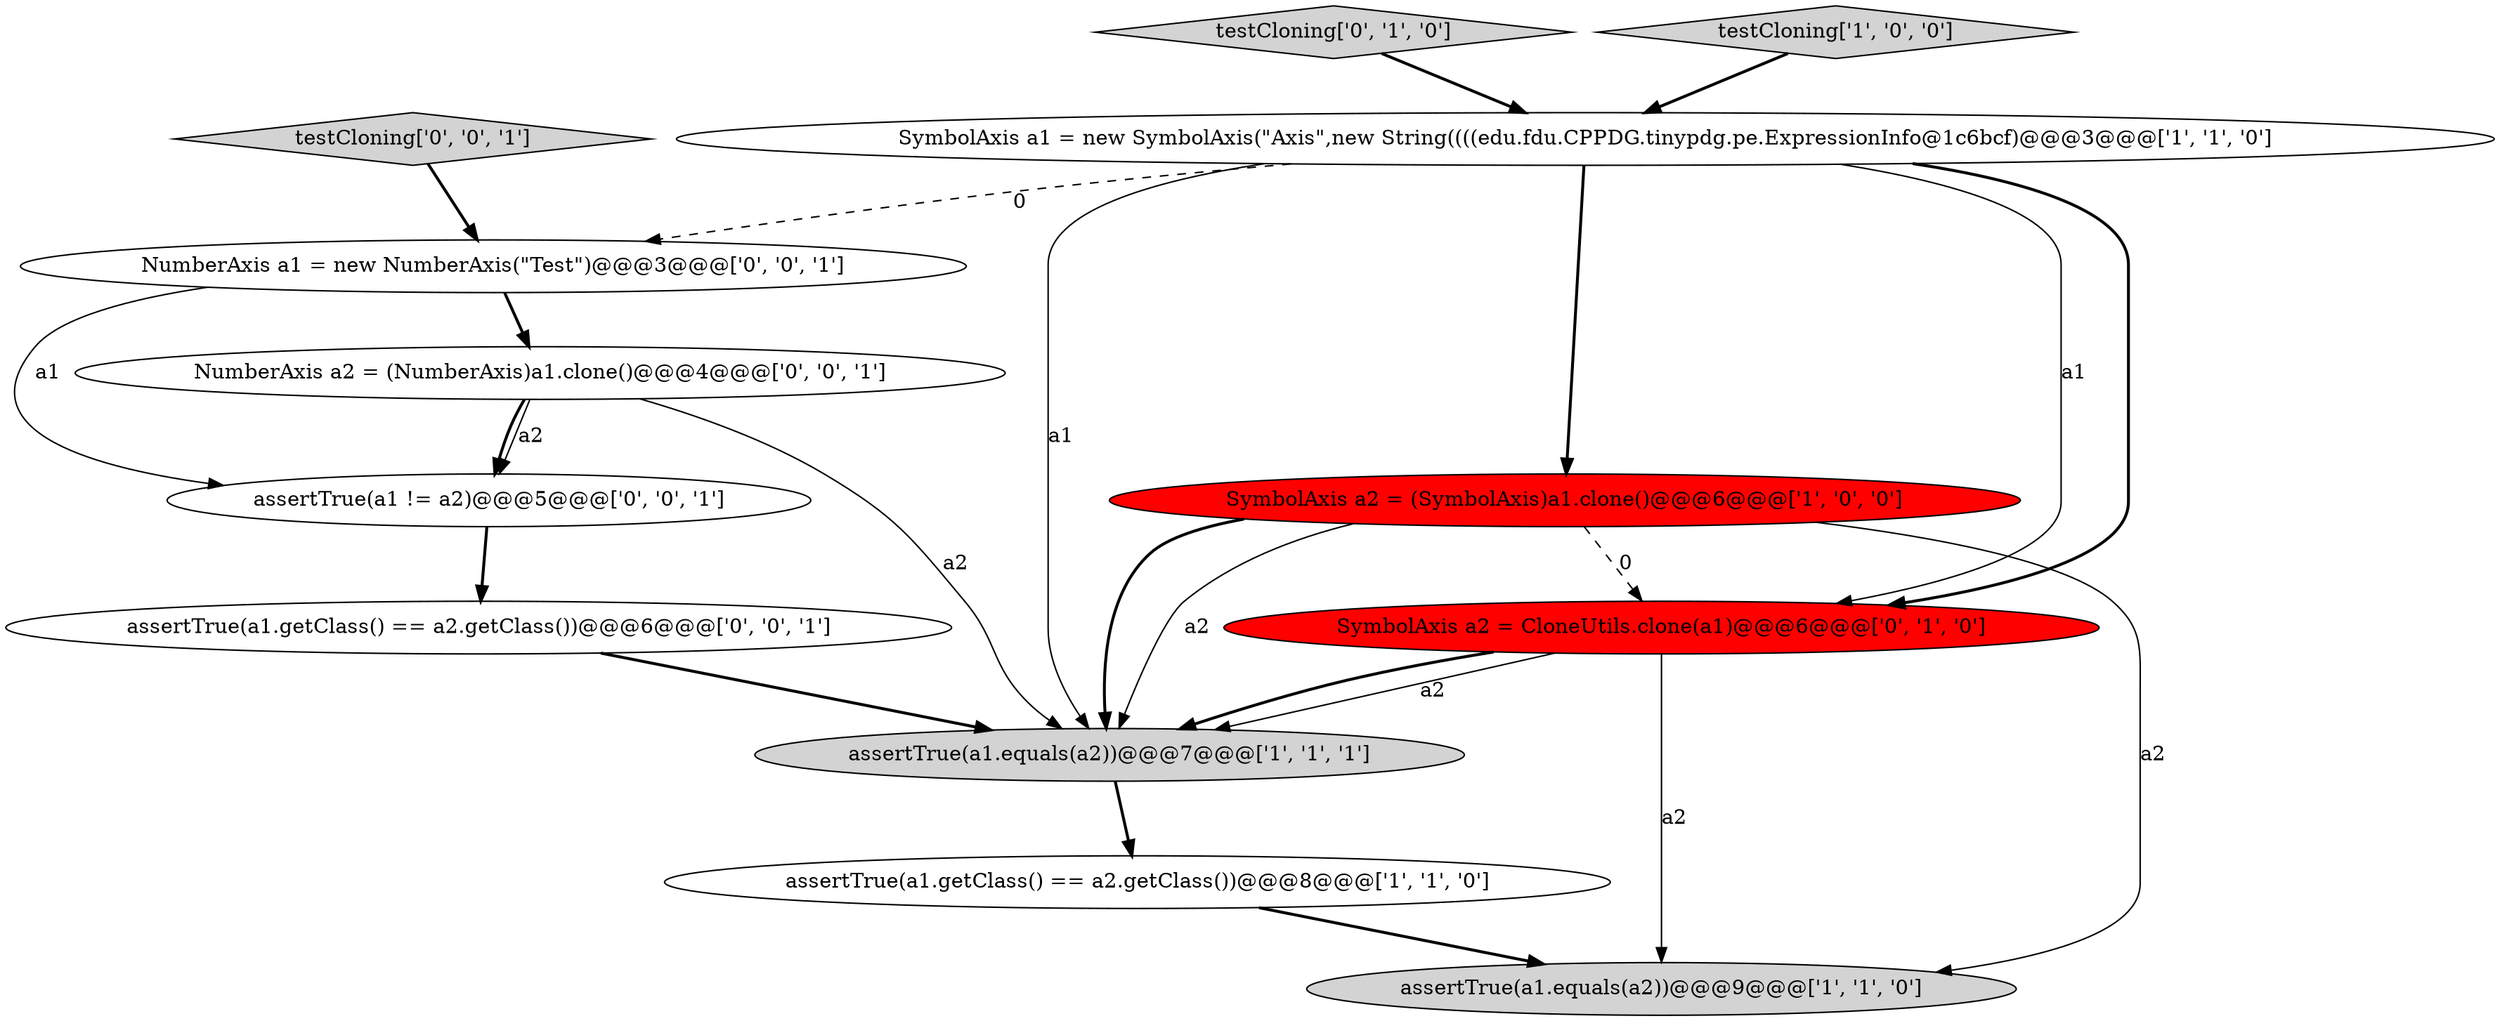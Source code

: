 digraph {
6 [style = filled, label = "testCloning['0', '1', '0']", fillcolor = lightgray, shape = diamond image = "AAA0AAABBB2BBB"];
9 [style = filled, label = "assertTrue(a1.getClass() == a2.getClass())@@@6@@@['0', '0', '1']", fillcolor = white, shape = ellipse image = "AAA0AAABBB3BBB"];
1 [style = filled, label = "SymbolAxis a2 = (SymbolAxis)a1.clone()@@@6@@@['1', '0', '0']", fillcolor = red, shape = ellipse image = "AAA1AAABBB1BBB"];
12 [style = filled, label = "NumberAxis a2 = (NumberAxis)a1.clone()@@@4@@@['0', '0', '1']", fillcolor = white, shape = ellipse image = "AAA0AAABBB3BBB"];
10 [style = filled, label = "testCloning['0', '0', '1']", fillcolor = lightgray, shape = diamond image = "AAA0AAABBB3BBB"];
4 [style = filled, label = "SymbolAxis a1 = new SymbolAxis(\"Axis\",new String((((edu.fdu.CPPDG.tinypdg.pe.ExpressionInfo@1c6bcf)@@@3@@@['1', '1', '0']", fillcolor = white, shape = ellipse image = "AAA0AAABBB1BBB"];
2 [style = filled, label = "assertTrue(a1.equals(a2))@@@9@@@['1', '1', '0']", fillcolor = lightgray, shape = ellipse image = "AAA0AAABBB1BBB"];
11 [style = filled, label = "NumberAxis a1 = new NumberAxis(\"Test\")@@@3@@@['0', '0', '1']", fillcolor = white, shape = ellipse image = "AAA0AAABBB3BBB"];
8 [style = filled, label = "assertTrue(a1 != a2)@@@5@@@['0', '0', '1']", fillcolor = white, shape = ellipse image = "AAA0AAABBB3BBB"];
7 [style = filled, label = "SymbolAxis a2 = CloneUtils.clone(a1)@@@6@@@['0', '1', '0']", fillcolor = red, shape = ellipse image = "AAA1AAABBB2BBB"];
5 [style = filled, label = "assertTrue(a1.equals(a2))@@@7@@@['1', '1', '1']", fillcolor = lightgray, shape = ellipse image = "AAA0AAABBB1BBB"];
3 [style = filled, label = "testCloning['1', '0', '0']", fillcolor = lightgray, shape = diamond image = "AAA0AAABBB1BBB"];
0 [style = filled, label = "assertTrue(a1.getClass() == a2.getClass())@@@8@@@['1', '1', '0']", fillcolor = white, shape = ellipse image = "AAA0AAABBB1BBB"];
1->5 [style = bold, label=""];
1->2 [style = solid, label="a2"];
0->2 [style = bold, label=""];
12->8 [style = solid, label="a2"];
12->5 [style = solid, label="a2"];
11->12 [style = bold, label=""];
7->5 [style = solid, label="a2"];
3->4 [style = bold, label=""];
4->7 [style = solid, label="a1"];
4->7 [style = bold, label=""];
11->8 [style = solid, label="a1"];
4->5 [style = solid, label="a1"];
6->4 [style = bold, label=""];
7->5 [style = bold, label=""];
5->0 [style = bold, label=""];
7->2 [style = solid, label="a2"];
12->8 [style = bold, label=""];
1->5 [style = solid, label="a2"];
8->9 [style = bold, label=""];
9->5 [style = bold, label=""];
4->1 [style = bold, label=""];
4->11 [style = dashed, label="0"];
1->7 [style = dashed, label="0"];
10->11 [style = bold, label=""];
}

